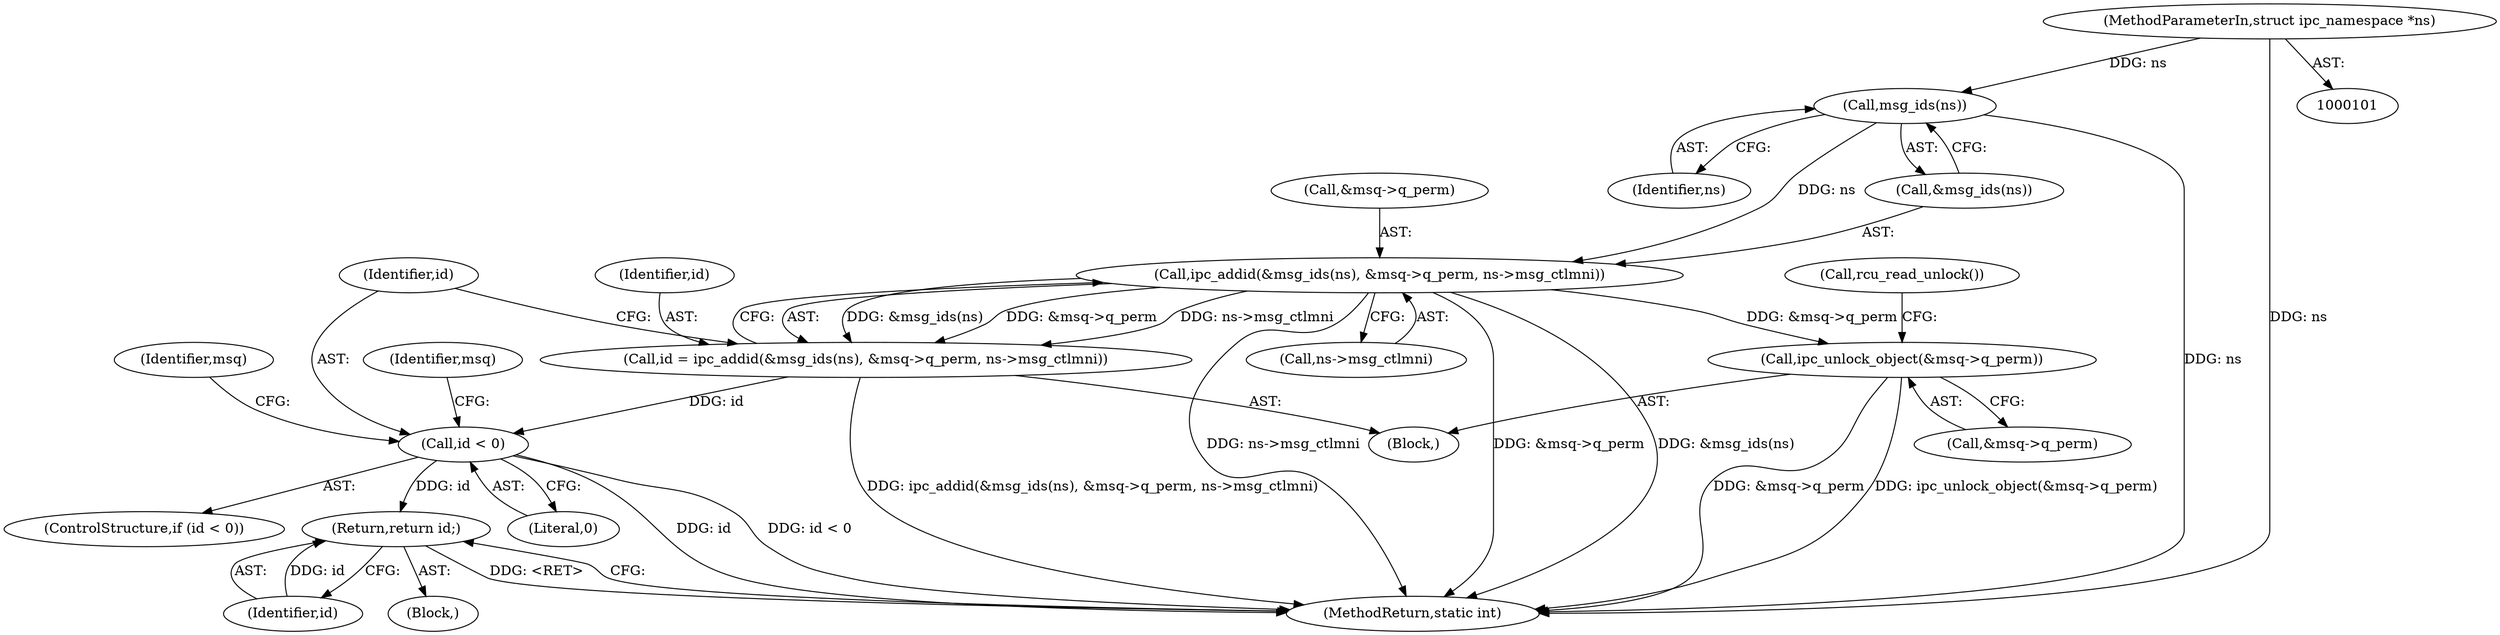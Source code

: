 digraph "0_linux_b9a532277938798b53178d5a66af6e2915cb27cf@pointer" {
"1000102" [label="(MethodParameterIn,struct ipc_namespace *ns)"];
"1000225" [label="(Call,msg_ids(ns))"];
"1000223" [label="(Call,ipc_addid(&msg_ids(ns), &msq->q_perm, ns->msg_ctlmni))"];
"1000221" [label="(Call,id = ipc_addid(&msg_ids(ns), &msq->q_perm, ns->msg_ctlmni))"];
"1000235" [label="(Call,id < 0)"];
"1000242" [label="(Return,return id;)"];
"1000244" [label="(Call,ipc_unlock_object(&msq->q_perm))"];
"1000249" [label="(Call,rcu_read_unlock())"];
"1000226" [label="(Identifier,ns)"];
"1000247" [label="(Identifier,msq)"];
"1000102" [label="(MethodParameterIn,struct ipc_namespace *ns)"];
"1000244" [label="(Call,ipc_unlock_object(&msq->q_perm))"];
"1000235" [label="(Call,id < 0)"];
"1000243" [label="(Identifier,id)"];
"1000221" [label="(Call,id = ipc_addid(&msg_ids(ns), &msq->q_perm, ns->msg_ctlmni))"];
"1000223" [label="(Call,ipc_addid(&msg_ids(ns), &msq->q_perm, ns->msg_ctlmni))"];
"1000242" [label="(Return,return id;)"];
"1000237" [label="(Literal,0)"];
"1000225" [label="(Call,msg_ids(ns))"];
"1000256" [label="(MethodReturn,static int)"];
"1000236" [label="(Identifier,id)"];
"1000240" [label="(Identifier,msq)"];
"1000227" [label="(Call,&msq->q_perm)"];
"1000238" [label="(Block,)"];
"1000224" [label="(Call,&msg_ids(ns))"];
"1000231" [label="(Call,ns->msg_ctlmni)"];
"1000222" [label="(Identifier,id)"];
"1000245" [label="(Call,&msq->q_perm)"];
"1000234" [label="(ControlStructure,if (id < 0))"];
"1000104" [label="(Block,)"];
"1000102" -> "1000101"  [label="AST: "];
"1000102" -> "1000256"  [label="DDG: ns"];
"1000102" -> "1000225"  [label="DDG: ns"];
"1000225" -> "1000224"  [label="AST: "];
"1000225" -> "1000226"  [label="CFG: "];
"1000226" -> "1000225"  [label="AST: "];
"1000224" -> "1000225"  [label="CFG: "];
"1000225" -> "1000256"  [label="DDG: ns"];
"1000225" -> "1000223"  [label="DDG: ns"];
"1000223" -> "1000221"  [label="AST: "];
"1000223" -> "1000231"  [label="CFG: "];
"1000224" -> "1000223"  [label="AST: "];
"1000227" -> "1000223"  [label="AST: "];
"1000231" -> "1000223"  [label="AST: "];
"1000221" -> "1000223"  [label="CFG: "];
"1000223" -> "1000256"  [label="DDG: ns->msg_ctlmni"];
"1000223" -> "1000256"  [label="DDG: &msq->q_perm"];
"1000223" -> "1000256"  [label="DDG: &msg_ids(ns)"];
"1000223" -> "1000221"  [label="DDG: &msg_ids(ns)"];
"1000223" -> "1000221"  [label="DDG: &msq->q_perm"];
"1000223" -> "1000221"  [label="DDG: ns->msg_ctlmni"];
"1000223" -> "1000244"  [label="DDG: &msq->q_perm"];
"1000221" -> "1000104"  [label="AST: "];
"1000222" -> "1000221"  [label="AST: "];
"1000236" -> "1000221"  [label="CFG: "];
"1000221" -> "1000256"  [label="DDG: ipc_addid(&msg_ids(ns), &msq->q_perm, ns->msg_ctlmni)"];
"1000221" -> "1000235"  [label="DDG: id"];
"1000235" -> "1000234"  [label="AST: "];
"1000235" -> "1000237"  [label="CFG: "];
"1000236" -> "1000235"  [label="AST: "];
"1000237" -> "1000235"  [label="AST: "];
"1000240" -> "1000235"  [label="CFG: "];
"1000247" -> "1000235"  [label="CFG: "];
"1000235" -> "1000256"  [label="DDG: id"];
"1000235" -> "1000256"  [label="DDG: id < 0"];
"1000235" -> "1000242"  [label="DDG: id"];
"1000242" -> "1000238"  [label="AST: "];
"1000242" -> "1000243"  [label="CFG: "];
"1000243" -> "1000242"  [label="AST: "];
"1000256" -> "1000242"  [label="CFG: "];
"1000242" -> "1000256"  [label="DDG: <RET>"];
"1000243" -> "1000242"  [label="DDG: id"];
"1000244" -> "1000104"  [label="AST: "];
"1000244" -> "1000245"  [label="CFG: "];
"1000245" -> "1000244"  [label="AST: "];
"1000249" -> "1000244"  [label="CFG: "];
"1000244" -> "1000256"  [label="DDG: &msq->q_perm"];
"1000244" -> "1000256"  [label="DDG: ipc_unlock_object(&msq->q_perm)"];
}
